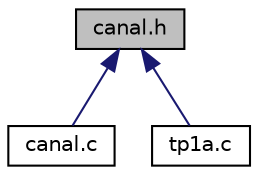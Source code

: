 digraph "canal.h"
{
 // LATEX_PDF_SIZE
  edge [fontname="Helvetica",fontsize="10",labelfontname="Helvetica",labelfontsize="10"];
  node [fontname="Helvetica",fontsize="10",shape=record];
  Node1 [label="canal.h",height=0.2,width=0.4,color="black", fillcolor="grey75", style="filled", fontcolor="black",tooltip="Tous les prototypes de fonctions relatives au canal."];
  Node1 -> Node2 [dir="back",color="midnightblue",fontsize="10",style="solid",fontname="Helvetica"];
  Node2 [label="canal.c",height=0.2,width=0.4,color="black", fillcolor="white", style="filled",URL="$canal_8c.html",tooltip="Fonction relative au canal."];
  Node1 -> Node3 [dir="back",color="midnightblue",fontsize="10",style="solid",fontname="Helvetica"];
  Node3 [label="tp1a.c",height=0.2,width=0.4,color="black", fillcolor="white", style="filled",URL="$tp1a_8c.html",tooltip="Programme principal pour tester le code d'étalement."];
}
